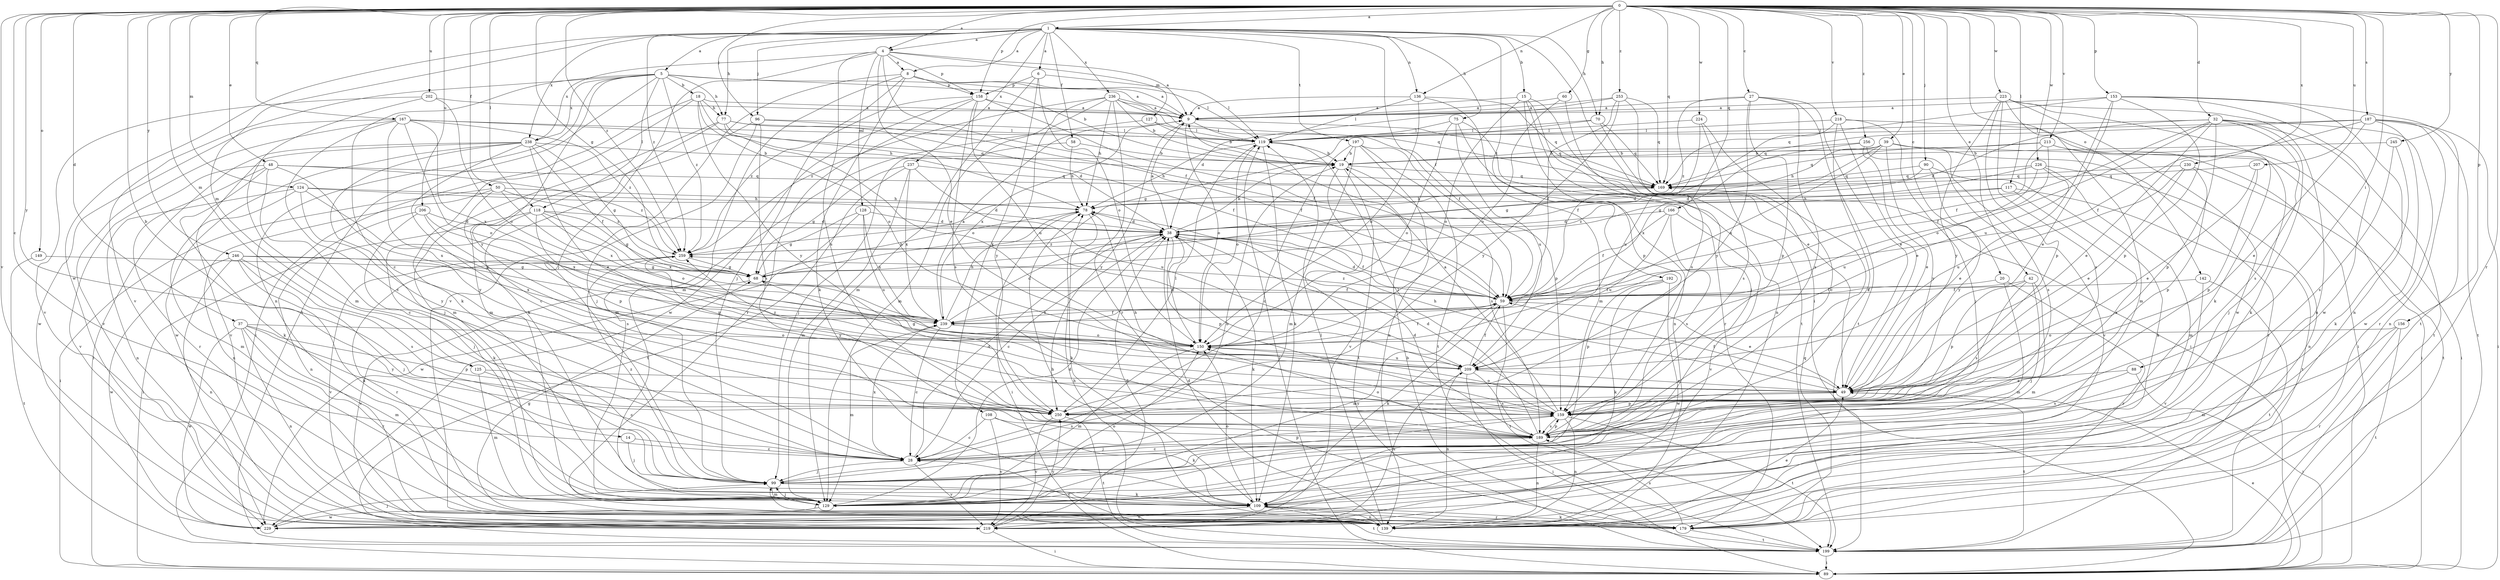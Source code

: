 strict digraph  {
0;
1;
4;
5;
6;
8;
9;
14;
15;
18;
19;
20;
27;
28;
32;
37;
38;
39;
42;
48;
49;
50;
58;
59;
60;
68;
70;
75;
77;
78;
88;
89;
90;
96;
99;
108;
109;
117;
118;
119;
124;
125;
127;
128;
129;
136;
139;
142;
149;
150;
153;
156;
158;
159;
166;
167;
169;
179;
187;
189;
192;
197;
199;
202;
206;
207;
209;
213;
218;
219;
223;
224;
226;
229;
230;
236;
237;
238;
239;
245;
246;
250;
253;
256;
259;
0 -> 1  [label=a];
0 -> 4  [label=a];
0 -> 14  [label=b];
0 -> 20  [label=c];
0 -> 27  [label=c];
0 -> 28  [label=c];
0 -> 32  [label=d];
0 -> 37  [label=d];
0 -> 39  [label=e];
0 -> 42  [label=e];
0 -> 48  [label=e];
0 -> 50  [label=f];
0 -> 60  [label=g];
0 -> 68  [label=g];
0 -> 70  [label=h];
0 -> 88  [label=i];
0 -> 90  [label=j];
0 -> 96  [label=j];
0 -> 117  [label=l];
0 -> 118  [label=l];
0 -> 124  [label=m];
0 -> 125  [label=m];
0 -> 136  [label=n];
0 -> 142  [label=o];
0 -> 149  [label=o];
0 -> 153  [label=p];
0 -> 156  [label=p];
0 -> 158  [label=p];
0 -> 166  [label=q];
0 -> 167  [label=q];
0 -> 169  [label=q];
0 -> 179  [label=r];
0 -> 187  [label=s];
0 -> 202  [label=u];
0 -> 206  [label=u];
0 -> 207  [label=u];
0 -> 213  [label=v];
0 -> 218  [label=v];
0 -> 219  [label=v];
0 -> 223  [label=w];
0 -> 224  [label=w];
0 -> 226  [label=w];
0 -> 230  [label=x];
0 -> 245  [label=y];
0 -> 246  [label=y];
0 -> 250  [label=y];
0 -> 253  [label=z];
0 -> 256  [label=z];
0 -> 259  [label=z];
1 -> 4  [label=a];
1 -> 5  [label=a];
1 -> 6  [label=a];
1 -> 8  [label=a];
1 -> 15  [label=b];
1 -> 58  [label=f];
1 -> 59  [label=f];
1 -> 70  [label=h];
1 -> 75  [label=h];
1 -> 77  [label=h];
1 -> 89  [label=i];
1 -> 96  [label=j];
1 -> 125  [label=m];
1 -> 136  [label=n];
1 -> 192  [label=t];
1 -> 197  [label=t];
1 -> 229  [label=w];
1 -> 236  [label=x];
1 -> 237  [label=x];
1 -> 238  [label=x];
1 -> 259  [label=z];
4 -> 8  [label=a];
4 -> 9  [label=a];
4 -> 49  [label=e];
4 -> 59  [label=f];
4 -> 99  [label=j];
4 -> 127  [label=m];
4 -> 128  [label=m];
4 -> 158  [label=p];
4 -> 189  [label=s];
4 -> 238  [label=x];
5 -> 9  [label=a];
5 -> 18  [label=b];
5 -> 19  [label=b];
5 -> 28  [label=c];
5 -> 77  [label=h];
5 -> 118  [label=l];
5 -> 139  [label=n];
5 -> 199  [label=t];
5 -> 219  [label=v];
5 -> 238  [label=x];
5 -> 250  [label=y];
5 -> 259  [label=z];
6 -> 108  [label=k];
6 -> 119  [label=l];
6 -> 129  [label=m];
6 -> 150  [label=o];
6 -> 158  [label=p];
8 -> 9  [label=a];
8 -> 99  [label=j];
8 -> 109  [label=k];
8 -> 119  [label=l];
8 -> 129  [label=m];
8 -> 158  [label=p];
8 -> 219  [label=v];
9 -> 119  [label=l];
9 -> 150  [label=o];
9 -> 169  [label=q];
9 -> 239  [label=x];
9 -> 250  [label=y];
14 -> 28  [label=c];
14 -> 99  [label=j];
15 -> 9  [label=a];
15 -> 49  [label=e];
15 -> 139  [label=n];
15 -> 150  [label=o];
15 -> 159  [label=p];
15 -> 199  [label=t];
18 -> 9  [label=a];
18 -> 77  [label=h];
18 -> 78  [label=h];
18 -> 89  [label=i];
18 -> 109  [label=k];
18 -> 150  [label=o];
18 -> 250  [label=y];
19 -> 169  [label=q];
19 -> 189  [label=s];
19 -> 199  [label=t];
19 -> 219  [label=v];
20 -> 59  [label=f];
20 -> 129  [label=m];
20 -> 179  [label=r];
27 -> 9  [label=a];
27 -> 49  [label=e];
27 -> 159  [label=p];
27 -> 189  [label=s];
27 -> 199  [label=t];
27 -> 250  [label=y];
27 -> 259  [label=z];
28 -> 38  [label=d];
28 -> 99  [label=j];
28 -> 159  [label=p];
28 -> 219  [label=v];
28 -> 239  [label=x];
32 -> 38  [label=d];
32 -> 49  [label=e];
32 -> 59  [label=f];
32 -> 109  [label=k];
32 -> 119  [label=l];
32 -> 150  [label=o];
32 -> 159  [label=p];
32 -> 179  [label=r];
32 -> 189  [label=s];
32 -> 199  [label=t];
37 -> 129  [label=m];
37 -> 139  [label=n];
37 -> 150  [label=o];
37 -> 159  [label=p];
37 -> 179  [label=r];
37 -> 229  [label=w];
37 -> 250  [label=y];
38 -> 9  [label=a];
38 -> 19  [label=b];
38 -> 28  [label=c];
38 -> 59  [label=f];
38 -> 109  [label=k];
38 -> 159  [label=p];
38 -> 259  [label=z];
39 -> 19  [label=b];
39 -> 68  [label=g];
39 -> 78  [label=h];
39 -> 89  [label=i];
39 -> 179  [label=r];
39 -> 189  [label=s];
39 -> 239  [label=x];
39 -> 250  [label=y];
42 -> 59  [label=f];
42 -> 99  [label=j];
42 -> 129  [label=m];
42 -> 159  [label=p];
42 -> 189  [label=s];
48 -> 28  [label=c];
48 -> 109  [label=k];
48 -> 169  [label=q];
48 -> 179  [label=r];
48 -> 219  [label=v];
48 -> 250  [label=y];
48 -> 259  [label=z];
49 -> 59  [label=f];
49 -> 78  [label=h];
49 -> 159  [label=p];
49 -> 199  [label=t];
49 -> 250  [label=y];
50 -> 78  [label=h];
50 -> 89  [label=i];
50 -> 139  [label=n];
50 -> 159  [label=p];
50 -> 239  [label=x];
50 -> 259  [label=z];
58 -> 19  [label=b];
58 -> 78  [label=h];
58 -> 99  [label=j];
59 -> 38  [label=d];
59 -> 49  [label=e];
59 -> 109  [label=k];
59 -> 129  [label=m];
59 -> 199  [label=t];
59 -> 239  [label=x];
59 -> 259  [label=z];
60 -> 9  [label=a];
60 -> 99  [label=j];
60 -> 150  [label=o];
68 -> 59  [label=f];
68 -> 78  [label=h];
68 -> 219  [label=v];
70 -> 68  [label=g];
70 -> 89  [label=i];
70 -> 119  [label=l];
70 -> 169  [label=q];
75 -> 119  [label=l];
75 -> 139  [label=n];
75 -> 150  [label=o];
75 -> 179  [label=r];
75 -> 209  [label=u];
77 -> 38  [label=d];
77 -> 59  [label=f];
77 -> 109  [label=k];
77 -> 119  [label=l];
77 -> 129  [label=m];
77 -> 150  [label=o];
78 -> 38  [label=d];
78 -> 89  [label=i];
78 -> 109  [label=k];
88 -> 49  [label=e];
88 -> 89  [label=i];
88 -> 189  [label=s];
89 -> 49  [label=e];
89 -> 119  [label=l];
90 -> 38  [label=d];
90 -> 109  [label=k];
90 -> 169  [label=q];
90 -> 250  [label=y];
96 -> 59  [label=f];
96 -> 99  [label=j];
96 -> 119  [label=l];
96 -> 129  [label=m];
96 -> 189  [label=s];
99 -> 19  [label=b];
99 -> 109  [label=k];
99 -> 129  [label=m];
99 -> 259  [label=z];
108 -> 28  [label=c];
108 -> 109  [label=k];
108 -> 189  [label=s];
108 -> 219  [label=v];
109 -> 139  [label=n];
109 -> 150  [label=o];
109 -> 179  [label=r];
109 -> 199  [label=t];
109 -> 219  [label=v];
117 -> 78  [label=h];
117 -> 189  [label=s];
117 -> 199  [label=t];
117 -> 259  [label=z];
118 -> 38  [label=d];
118 -> 68  [label=g];
118 -> 89  [label=i];
118 -> 109  [label=k];
118 -> 150  [label=o];
118 -> 159  [label=p];
118 -> 239  [label=x];
119 -> 19  [label=b];
119 -> 78  [label=h];
119 -> 109  [label=k];
119 -> 150  [label=o];
124 -> 38  [label=d];
124 -> 78  [label=h];
124 -> 129  [label=m];
124 -> 139  [label=n];
124 -> 239  [label=x];
124 -> 250  [label=y];
125 -> 28  [label=c];
125 -> 49  [label=e];
125 -> 129  [label=m];
127 -> 19  [label=b];
127 -> 119  [label=l];
127 -> 129  [label=m];
128 -> 38  [label=d];
128 -> 68  [label=g];
128 -> 209  [label=u];
128 -> 229  [label=w];
128 -> 239  [label=x];
129 -> 38  [label=d];
129 -> 99  [label=j];
129 -> 150  [label=o];
129 -> 229  [label=w];
136 -> 9  [label=a];
136 -> 119  [label=l];
136 -> 129  [label=m];
136 -> 150  [label=o];
136 -> 169  [label=q];
139 -> 28  [label=c];
139 -> 38  [label=d];
139 -> 49  [label=e];
139 -> 68  [label=g];
139 -> 78  [label=h];
139 -> 119  [label=l];
142 -> 59  [label=f];
142 -> 199  [label=t];
142 -> 219  [label=v];
149 -> 68  [label=g];
149 -> 199  [label=t];
150 -> 38  [label=d];
150 -> 59  [label=f];
150 -> 129  [label=m];
150 -> 209  [label=u];
153 -> 9  [label=a];
153 -> 49  [label=e];
153 -> 139  [label=n];
153 -> 159  [label=p];
153 -> 169  [label=q];
153 -> 199  [label=t];
153 -> 209  [label=u];
153 -> 229  [label=w];
156 -> 129  [label=m];
156 -> 150  [label=o];
156 -> 179  [label=r];
156 -> 199  [label=t];
158 -> 9  [label=a];
158 -> 59  [label=f];
158 -> 179  [label=r];
158 -> 189  [label=s];
158 -> 209  [label=u];
158 -> 229  [label=w];
158 -> 259  [label=z];
159 -> 9  [label=a];
159 -> 38  [label=d];
159 -> 78  [label=h];
159 -> 99  [label=j];
159 -> 139  [label=n];
159 -> 150  [label=o];
159 -> 189  [label=s];
159 -> 199  [label=t];
166 -> 38  [label=d];
166 -> 59  [label=f];
166 -> 189  [label=s];
166 -> 209  [label=u];
166 -> 219  [label=v];
167 -> 28  [label=c];
167 -> 119  [label=l];
167 -> 150  [label=o];
167 -> 159  [label=p];
167 -> 169  [label=q];
167 -> 219  [label=v];
167 -> 229  [label=w];
167 -> 239  [label=x];
167 -> 259  [label=z];
169 -> 78  [label=h];
179 -> 99  [label=j];
179 -> 109  [label=k];
179 -> 169  [label=q];
179 -> 189  [label=s];
179 -> 199  [label=t];
187 -> 49  [label=e];
187 -> 59  [label=f];
187 -> 89  [label=i];
187 -> 119  [label=l];
187 -> 139  [label=n];
187 -> 169  [label=q];
187 -> 199  [label=t];
187 -> 229  [label=w];
189 -> 28  [label=c];
189 -> 38  [label=d];
189 -> 119  [label=l];
189 -> 139  [label=n];
189 -> 150  [label=o];
189 -> 159  [label=p];
192 -> 59  [label=f];
192 -> 109  [label=k];
192 -> 159  [label=p];
192 -> 229  [label=w];
197 -> 19  [label=b];
197 -> 28  [label=c];
197 -> 129  [label=m];
197 -> 139  [label=n];
197 -> 159  [label=p];
197 -> 199  [label=t];
199 -> 19  [label=b];
199 -> 78  [label=h];
199 -> 89  [label=i];
202 -> 9  [label=a];
202 -> 129  [label=m];
202 -> 150  [label=o];
202 -> 219  [label=v];
206 -> 38  [label=d];
206 -> 99  [label=j];
206 -> 139  [label=n];
206 -> 189  [label=s];
206 -> 239  [label=x];
207 -> 49  [label=e];
207 -> 159  [label=p];
207 -> 169  [label=q];
209 -> 49  [label=e];
209 -> 59  [label=f];
209 -> 68  [label=g];
209 -> 89  [label=i];
209 -> 139  [label=n];
209 -> 189  [label=s];
209 -> 259  [label=z];
213 -> 19  [label=b];
213 -> 59  [label=f];
213 -> 68  [label=g];
213 -> 89  [label=i];
213 -> 99  [label=j];
213 -> 169  [label=q];
218 -> 28  [label=c];
218 -> 49  [label=e];
218 -> 59  [label=f];
218 -> 89  [label=i];
218 -> 99  [label=j];
218 -> 119  [label=l];
219 -> 38  [label=d];
219 -> 89  [label=i];
219 -> 209  [label=u];
219 -> 250  [label=y];
223 -> 9  [label=a];
223 -> 109  [label=k];
223 -> 129  [label=m];
223 -> 139  [label=n];
223 -> 159  [label=p];
223 -> 189  [label=s];
223 -> 229  [label=w];
223 -> 250  [label=y];
224 -> 28  [label=c];
224 -> 119  [label=l];
224 -> 189  [label=s];
224 -> 209  [label=u];
226 -> 38  [label=d];
226 -> 49  [label=e];
226 -> 129  [label=m];
226 -> 139  [label=n];
226 -> 169  [label=q];
226 -> 209  [label=u];
229 -> 99  [label=j];
230 -> 49  [label=e];
230 -> 159  [label=p];
230 -> 169  [label=q];
230 -> 199  [label=t];
230 -> 209  [label=u];
236 -> 9  [label=a];
236 -> 19  [label=b];
236 -> 59  [label=f];
236 -> 78  [label=h];
236 -> 129  [label=m];
236 -> 169  [label=q];
236 -> 179  [label=r];
236 -> 250  [label=y];
236 -> 259  [label=z];
237 -> 68  [label=g];
237 -> 129  [label=m];
237 -> 169  [label=q];
237 -> 199  [label=t];
237 -> 209  [label=u];
237 -> 239  [label=x];
238 -> 19  [label=b];
238 -> 28  [label=c];
238 -> 49  [label=e];
238 -> 59  [label=f];
238 -> 68  [label=g];
238 -> 89  [label=i];
238 -> 99  [label=j];
238 -> 219  [label=v];
238 -> 229  [label=w];
239 -> 9  [label=a];
239 -> 28  [label=c];
239 -> 38  [label=d];
239 -> 59  [label=f];
239 -> 78  [label=h];
239 -> 129  [label=m];
239 -> 150  [label=o];
245 -> 19  [label=b];
245 -> 109  [label=k];
245 -> 189  [label=s];
246 -> 68  [label=g];
246 -> 99  [label=j];
246 -> 109  [label=k];
246 -> 139  [label=n];
246 -> 189  [label=s];
246 -> 229  [label=w];
246 -> 239  [label=x];
250 -> 119  [label=l];
250 -> 199  [label=t];
250 -> 219  [label=v];
253 -> 9  [label=a];
253 -> 38  [label=d];
253 -> 59  [label=f];
253 -> 169  [label=q];
253 -> 189  [label=s];
253 -> 250  [label=y];
256 -> 19  [label=b];
256 -> 49  [label=e];
256 -> 219  [label=v];
256 -> 239  [label=x];
259 -> 68  [label=g];
259 -> 179  [label=r];
259 -> 219  [label=v];
259 -> 250  [label=y];
}
